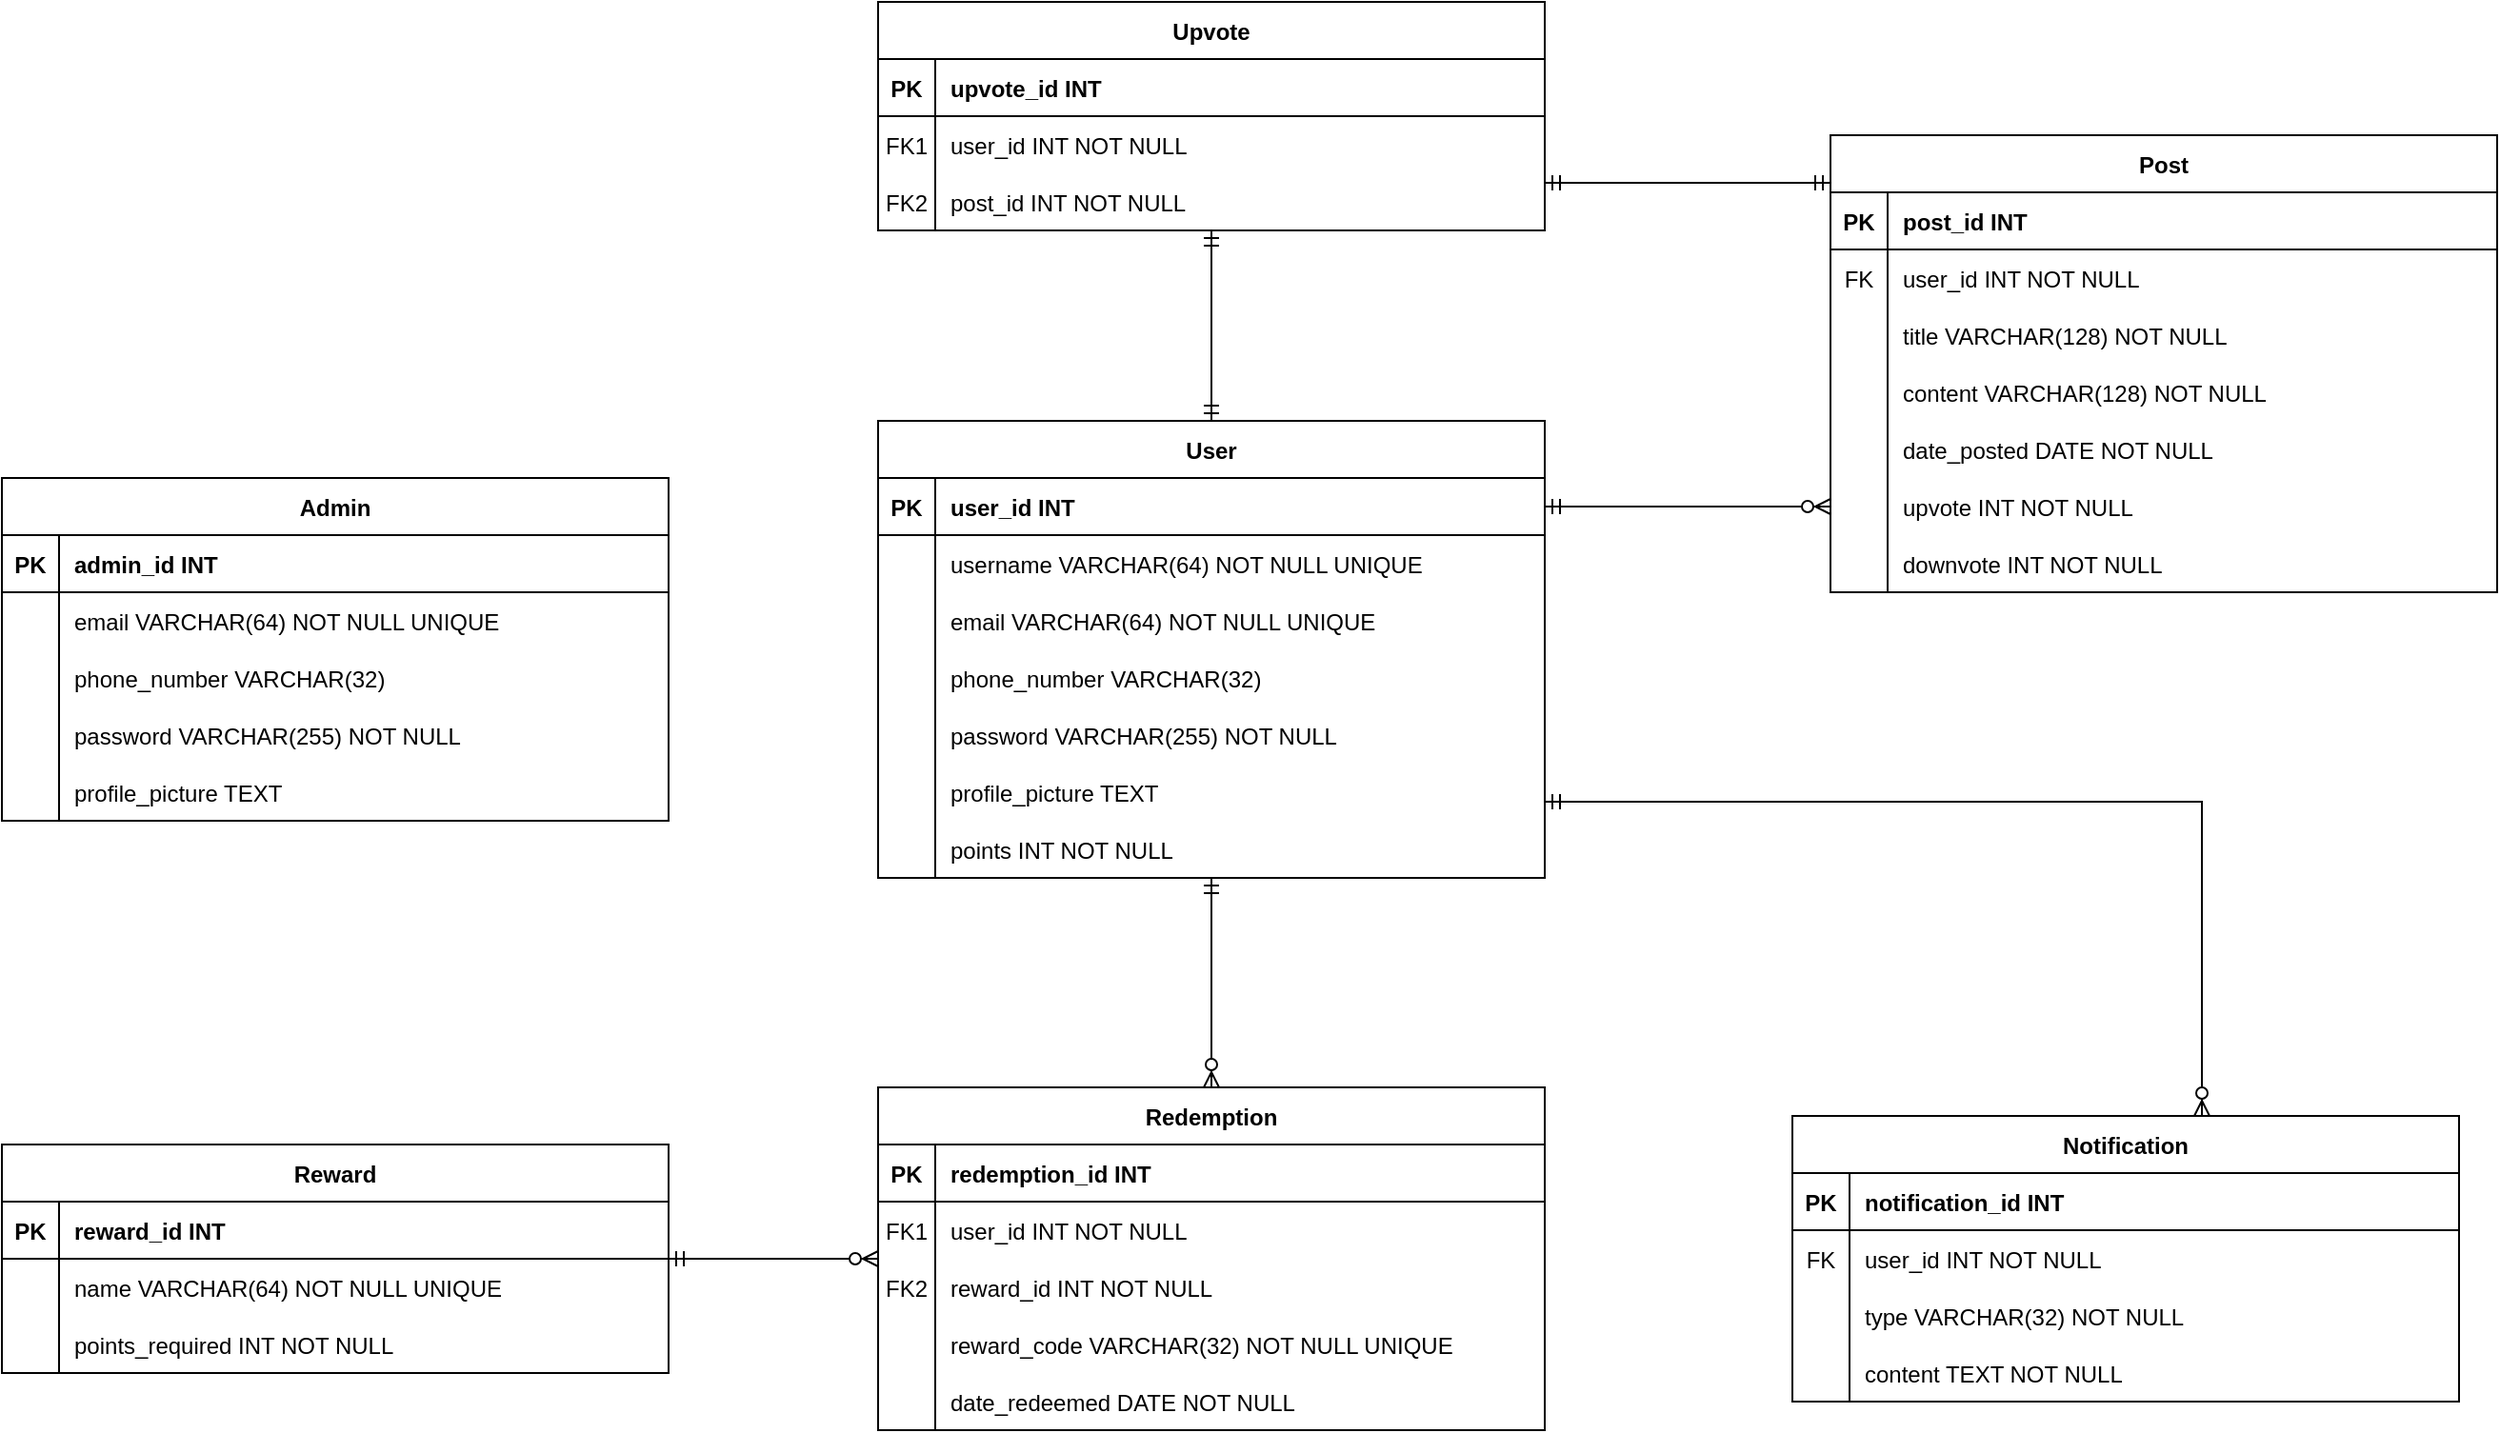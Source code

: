 <mxfile version="22.1.7" type="github">
  <diagram id="R2lEEEUBdFMjLlhIrx00" name="Page-1">
    <mxGraphModel dx="1623" dy="1831" grid="1" gridSize="10" guides="1" tooltips="1" connect="1" arrows="1" fold="1" page="1" pageScale="1" pageWidth="850" pageHeight="1100" math="0" shadow="0" extFonts="Permanent Marker^https://fonts.googleapis.com/css?family=Permanent+Marker">
      <root>
        <mxCell id="0" />
        <mxCell id="1" parent="0" />
        <mxCell id="C-vyLk0tnHw3VtMMgP7b-23" value="Admin" style="shape=table;startSize=30;container=1;collapsible=1;childLayout=tableLayout;fixedRows=1;rowLines=0;fontStyle=1;align=center;resizeLast=1;" parent="1" vertex="1">
          <mxGeometry x="100" y="150" width="350" height="180" as="geometry" />
        </mxCell>
        <mxCell id="C-vyLk0tnHw3VtMMgP7b-24" value="" style="shape=partialRectangle;collapsible=0;dropTarget=0;pointerEvents=0;fillColor=none;points=[[0,0.5],[1,0.5]];portConstraint=eastwest;top=0;left=0;right=0;bottom=1;" parent="C-vyLk0tnHw3VtMMgP7b-23" vertex="1">
          <mxGeometry y="30" width="350" height="30" as="geometry" />
        </mxCell>
        <mxCell id="C-vyLk0tnHw3VtMMgP7b-25" value="PK" style="shape=partialRectangle;overflow=hidden;connectable=0;fillColor=none;top=0;left=0;bottom=0;right=0;fontStyle=1;" parent="C-vyLk0tnHw3VtMMgP7b-24" vertex="1">
          <mxGeometry width="30" height="30" as="geometry">
            <mxRectangle width="30" height="30" as="alternateBounds" />
          </mxGeometry>
        </mxCell>
        <mxCell id="C-vyLk0tnHw3VtMMgP7b-26" value="admin_id INT" style="shape=partialRectangle;overflow=hidden;connectable=0;fillColor=none;top=0;left=0;bottom=0;right=0;align=left;spacingLeft=6;fontStyle=1;" parent="C-vyLk0tnHw3VtMMgP7b-24" vertex="1">
          <mxGeometry x="30" width="320" height="30" as="geometry">
            <mxRectangle width="320" height="30" as="alternateBounds" />
          </mxGeometry>
        </mxCell>
        <mxCell id="C-vyLk0tnHw3VtMMgP7b-27" value="" style="shape=partialRectangle;collapsible=0;dropTarget=0;pointerEvents=0;fillColor=none;points=[[0,0.5],[1,0.5]];portConstraint=eastwest;top=0;left=0;right=0;bottom=0;" parent="C-vyLk0tnHw3VtMMgP7b-23" vertex="1">
          <mxGeometry y="60" width="350" height="30" as="geometry" />
        </mxCell>
        <mxCell id="C-vyLk0tnHw3VtMMgP7b-28" value="" style="shape=partialRectangle;overflow=hidden;connectable=0;fillColor=none;top=0;left=0;bottom=0;right=0;" parent="C-vyLk0tnHw3VtMMgP7b-27" vertex="1">
          <mxGeometry width="30" height="30" as="geometry">
            <mxRectangle width="30" height="30" as="alternateBounds" />
          </mxGeometry>
        </mxCell>
        <mxCell id="C-vyLk0tnHw3VtMMgP7b-29" value="email VARCHAR(64) NOT NULL UNIQUE" style="shape=partialRectangle;overflow=hidden;connectable=0;fillColor=none;top=0;left=0;bottom=0;right=0;align=left;spacingLeft=6;" parent="C-vyLk0tnHw3VtMMgP7b-27" vertex="1">
          <mxGeometry x="30" width="320" height="30" as="geometry">
            <mxRectangle width="320" height="30" as="alternateBounds" />
          </mxGeometry>
        </mxCell>
        <mxCell id="6RZcxnn1j47hI-amiJtL-49" style="shape=partialRectangle;collapsible=0;dropTarget=0;pointerEvents=0;fillColor=none;points=[[0,0.5],[1,0.5]];portConstraint=eastwest;top=0;left=0;right=0;bottom=0;" vertex="1" parent="C-vyLk0tnHw3VtMMgP7b-23">
          <mxGeometry y="90" width="350" height="30" as="geometry" />
        </mxCell>
        <mxCell id="6RZcxnn1j47hI-amiJtL-50" style="shape=partialRectangle;overflow=hidden;connectable=0;fillColor=none;top=0;left=0;bottom=0;right=0;" vertex="1" parent="6RZcxnn1j47hI-amiJtL-49">
          <mxGeometry width="30" height="30" as="geometry">
            <mxRectangle width="30" height="30" as="alternateBounds" />
          </mxGeometry>
        </mxCell>
        <mxCell id="6RZcxnn1j47hI-amiJtL-51" value="phone_number VARCHAR(32)" style="shape=partialRectangle;overflow=hidden;connectable=0;fillColor=none;top=0;left=0;bottom=0;right=0;align=left;spacingLeft=6;" vertex="1" parent="6RZcxnn1j47hI-amiJtL-49">
          <mxGeometry x="30" width="320" height="30" as="geometry">
            <mxRectangle width="320" height="30" as="alternateBounds" />
          </mxGeometry>
        </mxCell>
        <mxCell id="6RZcxnn1j47hI-amiJtL-52" style="shape=partialRectangle;collapsible=0;dropTarget=0;pointerEvents=0;fillColor=none;points=[[0,0.5],[1,0.5]];portConstraint=eastwest;top=0;left=0;right=0;bottom=0;" vertex="1" parent="C-vyLk0tnHw3VtMMgP7b-23">
          <mxGeometry y="120" width="350" height="30" as="geometry" />
        </mxCell>
        <mxCell id="6RZcxnn1j47hI-amiJtL-53" style="shape=partialRectangle;overflow=hidden;connectable=0;fillColor=none;top=0;left=0;bottom=0;right=0;" vertex="1" parent="6RZcxnn1j47hI-amiJtL-52">
          <mxGeometry width="30" height="30" as="geometry">
            <mxRectangle width="30" height="30" as="alternateBounds" />
          </mxGeometry>
        </mxCell>
        <mxCell id="6RZcxnn1j47hI-amiJtL-54" value="password VARCHAR(255) NOT NULL" style="shape=partialRectangle;overflow=hidden;connectable=0;fillColor=none;top=0;left=0;bottom=0;right=0;align=left;spacingLeft=6;" vertex="1" parent="6RZcxnn1j47hI-amiJtL-52">
          <mxGeometry x="30" width="320" height="30" as="geometry">
            <mxRectangle width="320" height="30" as="alternateBounds" />
          </mxGeometry>
        </mxCell>
        <mxCell id="6RZcxnn1j47hI-amiJtL-70" style="shape=partialRectangle;collapsible=0;dropTarget=0;pointerEvents=0;fillColor=none;points=[[0,0.5],[1,0.5]];portConstraint=eastwest;top=0;left=0;right=0;bottom=0;" vertex="1" parent="C-vyLk0tnHw3VtMMgP7b-23">
          <mxGeometry y="150" width="350" height="30" as="geometry" />
        </mxCell>
        <mxCell id="6RZcxnn1j47hI-amiJtL-71" style="shape=partialRectangle;overflow=hidden;connectable=0;fillColor=none;top=0;left=0;bottom=0;right=0;" vertex="1" parent="6RZcxnn1j47hI-amiJtL-70">
          <mxGeometry width="30" height="30" as="geometry">
            <mxRectangle width="30" height="30" as="alternateBounds" />
          </mxGeometry>
        </mxCell>
        <mxCell id="6RZcxnn1j47hI-amiJtL-72" value="profile_picture TEXT" style="shape=partialRectangle;overflow=hidden;connectable=0;fillColor=none;top=0;left=0;bottom=0;right=0;align=left;spacingLeft=6;" vertex="1" parent="6RZcxnn1j47hI-amiJtL-70">
          <mxGeometry x="30" width="320" height="30" as="geometry">
            <mxRectangle width="320" height="30" as="alternateBounds" />
          </mxGeometry>
        </mxCell>
        <mxCell id="6RZcxnn1j47hI-amiJtL-11" value="User" style="shape=table;startSize=30;container=1;collapsible=1;childLayout=tableLayout;fixedRows=1;rowLines=0;fontStyle=1;align=center;resizeLast=1;" vertex="1" parent="1">
          <mxGeometry x="560" y="120" width="350" height="240" as="geometry" />
        </mxCell>
        <mxCell id="6RZcxnn1j47hI-amiJtL-12" value="" style="shape=partialRectangle;collapsible=0;dropTarget=0;pointerEvents=0;fillColor=none;points=[[0,0.5],[1,0.5]];portConstraint=eastwest;top=0;left=0;right=0;bottom=1;" vertex="1" parent="6RZcxnn1j47hI-amiJtL-11">
          <mxGeometry y="30" width="350" height="30" as="geometry" />
        </mxCell>
        <mxCell id="6RZcxnn1j47hI-amiJtL-13" value="PK" style="shape=partialRectangle;overflow=hidden;connectable=0;fillColor=none;top=0;left=0;bottom=0;right=0;fontStyle=1;" vertex="1" parent="6RZcxnn1j47hI-amiJtL-12">
          <mxGeometry width="30" height="30" as="geometry">
            <mxRectangle width="30" height="30" as="alternateBounds" />
          </mxGeometry>
        </mxCell>
        <mxCell id="6RZcxnn1j47hI-amiJtL-14" value="user_id INT" style="shape=partialRectangle;overflow=hidden;connectable=0;fillColor=none;top=0;left=0;bottom=0;right=0;align=left;spacingLeft=6;fontStyle=1;" vertex="1" parent="6RZcxnn1j47hI-amiJtL-12">
          <mxGeometry x="30" width="320" height="30" as="geometry">
            <mxRectangle width="320" height="30" as="alternateBounds" />
          </mxGeometry>
        </mxCell>
        <mxCell id="6RZcxnn1j47hI-amiJtL-94" style="shape=partialRectangle;collapsible=0;dropTarget=0;pointerEvents=0;fillColor=none;points=[[0,0.5],[1,0.5]];portConstraint=eastwest;top=0;left=0;right=0;bottom=0;" vertex="1" parent="6RZcxnn1j47hI-amiJtL-11">
          <mxGeometry y="60" width="350" height="30" as="geometry" />
        </mxCell>
        <mxCell id="6RZcxnn1j47hI-amiJtL-95" style="shape=partialRectangle;overflow=hidden;connectable=0;fillColor=none;top=0;left=0;bottom=0;right=0;" vertex="1" parent="6RZcxnn1j47hI-amiJtL-94">
          <mxGeometry width="30" height="30" as="geometry">
            <mxRectangle width="30" height="30" as="alternateBounds" />
          </mxGeometry>
        </mxCell>
        <mxCell id="6RZcxnn1j47hI-amiJtL-96" value="username VARCHAR(64) NOT NULL UNIQUE" style="shape=partialRectangle;overflow=hidden;connectable=0;fillColor=none;top=0;left=0;bottom=0;right=0;align=left;spacingLeft=6;" vertex="1" parent="6RZcxnn1j47hI-amiJtL-94">
          <mxGeometry x="30" width="320" height="30" as="geometry">
            <mxRectangle width="320" height="30" as="alternateBounds" />
          </mxGeometry>
        </mxCell>
        <mxCell id="6RZcxnn1j47hI-amiJtL-15" value="" style="shape=partialRectangle;collapsible=0;dropTarget=0;pointerEvents=0;fillColor=none;points=[[0,0.5],[1,0.5]];portConstraint=eastwest;top=0;left=0;right=0;bottom=0;" vertex="1" parent="6RZcxnn1j47hI-amiJtL-11">
          <mxGeometry y="90" width="350" height="30" as="geometry" />
        </mxCell>
        <mxCell id="6RZcxnn1j47hI-amiJtL-16" value="" style="shape=partialRectangle;overflow=hidden;connectable=0;fillColor=none;top=0;left=0;bottom=0;right=0;" vertex="1" parent="6RZcxnn1j47hI-amiJtL-15">
          <mxGeometry width="30" height="30" as="geometry">
            <mxRectangle width="30" height="30" as="alternateBounds" />
          </mxGeometry>
        </mxCell>
        <mxCell id="6RZcxnn1j47hI-amiJtL-17" value="email VARCHAR(64) NOT NULL UNIQUE" style="shape=partialRectangle;overflow=hidden;connectable=0;fillColor=none;top=0;left=0;bottom=0;right=0;align=left;spacingLeft=6;" vertex="1" parent="6RZcxnn1j47hI-amiJtL-15">
          <mxGeometry x="30" width="320" height="30" as="geometry">
            <mxRectangle width="320" height="30" as="alternateBounds" />
          </mxGeometry>
        </mxCell>
        <mxCell id="6RZcxnn1j47hI-amiJtL-61" style="shape=partialRectangle;collapsible=0;dropTarget=0;pointerEvents=0;fillColor=none;points=[[0,0.5],[1,0.5]];portConstraint=eastwest;top=0;left=0;right=0;bottom=0;" vertex="1" parent="6RZcxnn1j47hI-amiJtL-11">
          <mxGeometry y="120" width="350" height="30" as="geometry" />
        </mxCell>
        <mxCell id="6RZcxnn1j47hI-amiJtL-62" style="shape=partialRectangle;overflow=hidden;connectable=0;fillColor=none;top=0;left=0;bottom=0;right=0;" vertex="1" parent="6RZcxnn1j47hI-amiJtL-61">
          <mxGeometry width="30" height="30" as="geometry">
            <mxRectangle width="30" height="30" as="alternateBounds" />
          </mxGeometry>
        </mxCell>
        <mxCell id="6RZcxnn1j47hI-amiJtL-63" value="phone_number VARCHAR(32)" style="shape=partialRectangle;overflow=hidden;connectable=0;fillColor=none;top=0;left=0;bottom=0;right=0;align=left;spacingLeft=6;" vertex="1" parent="6RZcxnn1j47hI-amiJtL-61">
          <mxGeometry x="30" width="320" height="30" as="geometry">
            <mxRectangle width="320" height="30" as="alternateBounds" />
          </mxGeometry>
        </mxCell>
        <mxCell id="6RZcxnn1j47hI-amiJtL-58" style="shape=partialRectangle;collapsible=0;dropTarget=0;pointerEvents=0;fillColor=none;points=[[0,0.5],[1,0.5]];portConstraint=eastwest;top=0;left=0;right=0;bottom=0;" vertex="1" parent="6RZcxnn1j47hI-amiJtL-11">
          <mxGeometry y="150" width="350" height="30" as="geometry" />
        </mxCell>
        <mxCell id="6RZcxnn1j47hI-amiJtL-59" style="shape=partialRectangle;overflow=hidden;connectable=0;fillColor=none;top=0;left=0;bottom=0;right=0;" vertex="1" parent="6RZcxnn1j47hI-amiJtL-58">
          <mxGeometry width="30" height="30" as="geometry">
            <mxRectangle width="30" height="30" as="alternateBounds" />
          </mxGeometry>
        </mxCell>
        <mxCell id="6RZcxnn1j47hI-amiJtL-60" value="password VARCHAR(255) NOT NULL" style="shape=partialRectangle;overflow=hidden;connectable=0;fillColor=none;top=0;left=0;bottom=0;right=0;align=left;spacingLeft=6;" vertex="1" parent="6RZcxnn1j47hI-amiJtL-58">
          <mxGeometry x="30" width="320" height="30" as="geometry">
            <mxRectangle width="320" height="30" as="alternateBounds" />
          </mxGeometry>
        </mxCell>
        <mxCell id="6RZcxnn1j47hI-amiJtL-73" style="shape=partialRectangle;collapsible=0;dropTarget=0;pointerEvents=0;fillColor=none;points=[[0,0.5],[1,0.5]];portConstraint=eastwest;top=0;left=0;right=0;bottom=0;" vertex="1" parent="6RZcxnn1j47hI-amiJtL-11">
          <mxGeometry y="180" width="350" height="30" as="geometry" />
        </mxCell>
        <mxCell id="6RZcxnn1j47hI-amiJtL-74" style="shape=partialRectangle;overflow=hidden;connectable=0;fillColor=none;top=0;left=0;bottom=0;right=0;" vertex="1" parent="6RZcxnn1j47hI-amiJtL-73">
          <mxGeometry width="30" height="30" as="geometry">
            <mxRectangle width="30" height="30" as="alternateBounds" />
          </mxGeometry>
        </mxCell>
        <mxCell id="6RZcxnn1j47hI-amiJtL-75" value="profile_picture TEXT" style="shape=partialRectangle;overflow=hidden;connectable=0;fillColor=none;top=0;left=0;bottom=0;right=0;align=left;spacingLeft=6;" vertex="1" parent="6RZcxnn1j47hI-amiJtL-73">
          <mxGeometry x="30" width="320" height="30" as="geometry">
            <mxRectangle width="320" height="30" as="alternateBounds" />
          </mxGeometry>
        </mxCell>
        <mxCell id="6RZcxnn1j47hI-amiJtL-85" style="shape=partialRectangle;collapsible=0;dropTarget=0;pointerEvents=0;fillColor=none;points=[[0,0.5],[1,0.5]];portConstraint=eastwest;top=0;left=0;right=0;bottom=0;" vertex="1" parent="6RZcxnn1j47hI-amiJtL-11">
          <mxGeometry y="210" width="350" height="30" as="geometry" />
        </mxCell>
        <mxCell id="6RZcxnn1j47hI-amiJtL-86" style="shape=partialRectangle;overflow=hidden;connectable=0;fillColor=none;top=0;left=0;bottom=0;right=0;" vertex="1" parent="6RZcxnn1j47hI-amiJtL-85">
          <mxGeometry width="30" height="30" as="geometry">
            <mxRectangle width="30" height="30" as="alternateBounds" />
          </mxGeometry>
        </mxCell>
        <mxCell id="6RZcxnn1j47hI-amiJtL-87" value="points INT NOT NULL" style="shape=partialRectangle;overflow=hidden;connectable=0;fillColor=none;top=0;left=0;bottom=0;right=0;align=left;spacingLeft=6;" vertex="1" parent="6RZcxnn1j47hI-amiJtL-85">
          <mxGeometry x="30" width="320" height="30" as="geometry">
            <mxRectangle width="320" height="30" as="alternateBounds" />
          </mxGeometry>
        </mxCell>
        <mxCell id="6RZcxnn1j47hI-amiJtL-18" value="Post" style="shape=table;startSize=30;container=1;collapsible=1;childLayout=tableLayout;fixedRows=1;rowLines=0;fontStyle=1;align=center;resizeLast=1;" vertex="1" parent="1">
          <mxGeometry x="1060" y="-30" width="350" height="240" as="geometry" />
        </mxCell>
        <mxCell id="6RZcxnn1j47hI-amiJtL-19" value="" style="shape=partialRectangle;collapsible=0;dropTarget=0;pointerEvents=0;fillColor=none;points=[[0,0.5],[1,0.5]];portConstraint=eastwest;top=0;left=0;right=0;bottom=1;" vertex="1" parent="6RZcxnn1j47hI-amiJtL-18">
          <mxGeometry y="30" width="350" height="30" as="geometry" />
        </mxCell>
        <mxCell id="6RZcxnn1j47hI-amiJtL-20" value="PK" style="shape=partialRectangle;overflow=hidden;connectable=0;fillColor=none;top=0;left=0;bottom=0;right=0;fontStyle=1;" vertex="1" parent="6RZcxnn1j47hI-amiJtL-19">
          <mxGeometry width="30" height="30" as="geometry">
            <mxRectangle width="30" height="30" as="alternateBounds" />
          </mxGeometry>
        </mxCell>
        <mxCell id="6RZcxnn1j47hI-amiJtL-21" value="post_id INT" style="shape=partialRectangle;overflow=hidden;connectable=0;fillColor=none;top=0;left=0;bottom=0;right=0;align=left;spacingLeft=6;fontStyle=1;" vertex="1" parent="6RZcxnn1j47hI-amiJtL-19">
          <mxGeometry x="30" width="320" height="30" as="geometry">
            <mxRectangle width="320" height="30" as="alternateBounds" />
          </mxGeometry>
        </mxCell>
        <mxCell id="6RZcxnn1j47hI-amiJtL-22" value="" style="shape=partialRectangle;collapsible=0;dropTarget=0;pointerEvents=0;fillColor=none;points=[[0,0.5],[1,0.5]];portConstraint=eastwest;top=0;left=0;right=0;bottom=0;" vertex="1" parent="6RZcxnn1j47hI-amiJtL-18">
          <mxGeometry y="60" width="350" height="30" as="geometry" />
        </mxCell>
        <mxCell id="6RZcxnn1j47hI-amiJtL-23" value="FK" style="shape=partialRectangle;overflow=hidden;connectable=0;fillColor=none;top=0;left=0;bottom=0;right=0;" vertex="1" parent="6RZcxnn1j47hI-amiJtL-22">
          <mxGeometry width="30" height="30" as="geometry">
            <mxRectangle width="30" height="30" as="alternateBounds" />
          </mxGeometry>
        </mxCell>
        <mxCell id="6RZcxnn1j47hI-amiJtL-24" value="user_id INT NOT NULL" style="shape=partialRectangle;overflow=hidden;connectable=0;fillColor=none;top=0;left=0;bottom=0;right=0;align=left;spacingLeft=6;" vertex="1" parent="6RZcxnn1j47hI-amiJtL-22">
          <mxGeometry x="30" width="320" height="30" as="geometry">
            <mxRectangle width="320" height="30" as="alternateBounds" />
          </mxGeometry>
        </mxCell>
        <mxCell id="6RZcxnn1j47hI-amiJtL-64" style="shape=partialRectangle;collapsible=0;dropTarget=0;pointerEvents=0;fillColor=none;points=[[0,0.5],[1,0.5]];portConstraint=eastwest;top=0;left=0;right=0;bottom=0;" vertex="1" parent="6RZcxnn1j47hI-amiJtL-18">
          <mxGeometry y="90" width="350" height="30" as="geometry" />
        </mxCell>
        <mxCell id="6RZcxnn1j47hI-amiJtL-65" style="shape=partialRectangle;overflow=hidden;connectable=0;fillColor=none;top=0;left=0;bottom=0;right=0;" vertex="1" parent="6RZcxnn1j47hI-amiJtL-64">
          <mxGeometry width="30" height="30" as="geometry">
            <mxRectangle width="30" height="30" as="alternateBounds" />
          </mxGeometry>
        </mxCell>
        <mxCell id="6RZcxnn1j47hI-amiJtL-66" value="title VARCHAR(128) NOT NULL" style="shape=partialRectangle;overflow=hidden;connectable=0;fillColor=none;top=0;left=0;bottom=0;right=0;align=left;spacingLeft=6;" vertex="1" parent="6RZcxnn1j47hI-amiJtL-64">
          <mxGeometry x="30" width="320" height="30" as="geometry">
            <mxRectangle width="320" height="30" as="alternateBounds" />
          </mxGeometry>
        </mxCell>
        <mxCell id="6RZcxnn1j47hI-amiJtL-67" style="shape=partialRectangle;collapsible=0;dropTarget=0;pointerEvents=0;fillColor=none;points=[[0,0.5],[1,0.5]];portConstraint=eastwest;top=0;left=0;right=0;bottom=0;" vertex="1" parent="6RZcxnn1j47hI-amiJtL-18">
          <mxGeometry y="120" width="350" height="30" as="geometry" />
        </mxCell>
        <mxCell id="6RZcxnn1j47hI-amiJtL-68" style="shape=partialRectangle;overflow=hidden;connectable=0;fillColor=none;top=0;left=0;bottom=0;right=0;" vertex="1" parent="6RZcxnn1j47hI-amiJtL-67">
          <mxGeometry width="30" height="30" as="geometry">
            <mxRectangle width="30" height="30" as="alternateBounds" />
          </mxGeometry>
        </mxCell>
        <mxCell id="6RZcxnn1j47hI-amiJtL-69" value="content VARCHAR(128) NOT NULL" style="shape=partialRectangle;overflow=hidden;connectable=0;fillColor=none;top=0;left=0;bottom=0;right=0;align=left;spacingLeft=6;" vertex="1" parent="6RZcxnn1j47hI-amiJtL-67">
          <mxGeometry x="30" width="320" height="30" as="geometry">
            <mxRectangle width="320" height="30" as="alternateBounds" />
          </mxGeometry>
        </mxCell>
        <mxCell id="6RZcxnn1j47hI-amiJtL-76" style="shape=partialRectangle;collapsible=0;dropTarget=0;pointerEvents=0;fillColor=none;points=[[0,0.5],[1,0.5]];portConstraint=eastwest;top=0;left=0;right=0;bottom=0;" vertex="1" parent="6RZcxnn1j47hI-amiJtL-18">
          <mxGeometry y="150" width="350" height="30" as="geometry" />
        </mxCell>
        <mxCell id="6RZcxnn1j47hI-amiJtL-77" style="shape=partialRectangle;overflow=hidden;connectable=0;fillColor=none;top=0;left=0;bottom=0;right=0;" vertex="1" parent="6RZcxnn1j47hI-amiJtL-76">
          <mxGeometry width="30" height="30" as="geometry">
            <mxRectangle width="30" height="30" as="alternateBounds" />
          </mxGeometry>
        </mxCell>
        <mxCell id="6RZcxnn1j47hI-amiJtL-78" value="date_posted DATE NOT NULL" style="shape=partialRectangle;overflow=hidden;connectable=0;fillColor=none;top=0;left=0;bottom=0;right=0;align=left;spacingLeft=6;" vertex="1" parent="6RZcxnn1j47hI-amiJtL-76">
          <mxGeometry x="30" width="320" height="30" as="geometry">
            <mxRectangle width="320" height="30" as="alternateBounds" />
          </mxGeometry>
        </mxCell>
        <mxCell id="6RZcxnn1j47hI-amiJtL-79" style="shape=partialRectangle;collapsible=0;dropTarget=0;pointerEvents=0;fillColor=none;points=[[0,0.5],[1,0.5]];portConstraint=eastwest;top=0;left=0;right=0;bottom=0;" vertex="1" parent="6RZcxnn1j47hI-amiJtL-18">
          <mxGeometry y="180" width="350" height="30" as="geometry" />
        </mxCell>
        <mxCell id="6RZcxnn1j47hI-amiJtL-80" style="shape=partialRectangle;overflow=hidden;connectable=0;fillColor=none;top=0;left=0;bottom=0;right=0;" vertex="1" parent="6RZcxnn1j47hI-amiJtL-79">
          <mxGeometry width="30" height="30" as="geometry">
            <mxRectangle width="30" height="30" as="alternateBounds" />
          </mxGeometry>
        </mxCell>
        <mxCell id="6RZcxnn1j47hI-amiJtL-81" value="upvote INT NOT NULL" style="shape=partialRectangle;overflow=hidden;connectable=0;fillColor=none;top=0;left=0;bottom=0;right=0;align=left;spacingLeft=6;" vertex="1" parent="6RZcxnn1j47hI-amiJtL-79">
          <mxGeometry x="30" width="320" height="30" as="geometry">
            <mxRectangle width="320" height="30" as="alternateBounds" />
          </mxGeometry>
        </mxCell>
        <mxCell id="6RZcxnn1j47hI-amiJtL-82" style="shape=partialRectangle;collapsible=0;dropTarget=0;pointerEvents=0;fillColor=none;points=[[0,0.5],[1,0.5]];portConstraint=eastwest;top=0;left=0;right=0;bottom=0;" vertex="1" parent="6RZcxnn1j47hI-amiJtL-18">
          <mxGeometry y="210" width="350" height="30" as="geometry" />
        </mxCell>
        <mxCell id="6RZcxnn1j47hI-amiJtL-83" style="shape=partialRectangle;overflow=hidden;connectable=0;fillColor=none;top=0;left=0;bottom=0;right=0;" vertex="1" parent="6RZcxnn1j47hI-amiJtL-82">
          <mxGeometry width="30" height="30" as="geometry">
            <mxRectangle width="30" height="30" as="alternateBounds" />
          </mxGeometry>
        </mxCell>
        <mxCell id="6RZcxnn1j47hI-amiJtL-84" value="downvote INT NOT NULL" style="shape=partialRectangle;overflow=hidden;connectable=0;fillColor=none;top=0;left=0;bottom=0;right=0;align=left;spacingLeft=6;" vertex="1" parent="6RZcxnn1j47hI-amiJtL-82">
          <mxGeometry x="30" width="320" height="30" as="geometry">
            <mxRectangle width="320" height="30" as="alternateBounds" />
          </mxGeometry>
        </mxCell>
        <mxCell id="6RZcxnn1j47hI-amiJtL-25" value="Reward" style="shape=table;startSize=30;container=1;collapsible=1;childLayout=tableLayout;fixedRows=1;rowLines=0;fontStyle=1;align=center;resizeLast=1;" vertex="1" parent="1">
          <mxGeometry x="100" y="500" width="350" height="120" as="geometry" />
        </mxCell>
        <mxCell id="6RZcxnn1j47hI-amiJtL-26" value="" style="shape=partialRectangle;collapsible=0;dropTarget=0;pointerEvents=0;fillColor=none;points=[[0,0.5],[1,0.5]];portConstraint=eastwest;top=0;left=0;right=0;bottom=1;" vertex="1" parent="6RZcxnn1j47hI-amiJtL-25">
          <mxGeometry y="30" width="350" height="30" as="geometry" />
        </mxCell>
        <mxCell id="6RZcxnn1j47hI-amiJtL-27" value="PK" style="shape=partialRectangle;overflow=hidden;connectable=0;fillColor=none;top=0;left=0;bottom=0;right=0;fontStyle=1;" vertex="1" parent="6RZcxnn1j47hI-amiJtL-26">
          <mxGeometry width="30" height="30" as="geometry">
            <mxRectangle width="30" height="30" as="alternateBounds" />
          </mxGeometry>
        </mxCell>
        <mxCell id="6RZcxnn1j47hI-amiJtL-28" value="reward_id INT" style="shape=partialRectangle;overflow=hidden;connectable=0;fillColor=none;top=0;left=0;bottom=0;right=0;align=left;spacingLeft=6;fontStyle=1;" vertex="1" parent="6RZcxnn1j47hI-amiJtL-26">
          <mxGeometry x="30" width="320" height="30" as="geometry">
            <mxRectangle width="320" height="30" as="alternateBounds" />
          </mxGeometry>
        </mxCell>
        <mxCell id="6RZcxnn1j47hI-amiJtL-88" style="shape=partialRectangle;collapsible=0;dropTarget=0;pointerEvents=0;fillColor=none;points=[[0,0.5],[1,0.5]];portConstraint=eastwest;top=0;left=0;right=0;bottom=0;" vertex="1" parent="6RZcxnn1j47hI-amiJtL-25">
          <mxGeometry y="60" width="350" height="30" as="geometry" />
        </mxCell>
        <mxCell id="6RZcxnn1j47hI-amiJtL-89" style="shape=partialRectangle;overflow=hidden;connectable=0;fillColor=none;top=0;left=0;bottom=0;right=0;" vertex="1" parent="6RZcxnn1j47hI-amiJtL-88">
          <mxGeometry width="30" height="30" as="geometry">
            <mxRectangle width="30" height="30" as="alternateBounds" />
          </mxGeometry>
        </mxCell>
        <mxCell id="6RZcxnn1j47hI-amiJtL-90" value="name VARCHAR(64) NOT NULL UNIQUE" style="shape=partialRectangle;overflow=hidden;connectable=0;fillColor=none;top=0;left=0;bottom=0;right=0;align=left;spacingLeft=6;" vertex="1" parent="6RZcxnn1j47hI-amiJtL-88">
          <mxGeometry x="30" width="320" height="30" as="geometry">
            <mxRectangle width="320" height="30" as="alternateBounds" />
          </mxGeometry>
        </mxCell>
        <mxCell id="6RZcxnn1j47hI-amiJtL-29" value="" style="shape=partialRectangle;collapsible=0;dropTarget=0;pointerEvents=0;fillColor=none;points=[[0,0.5],[1,0.5]];portConstraint=eastwest;top=0;left=0;right=0;bottom=0;" vertex="1" parent="6RZcxnn1j47hI-amiJtL-25">
          <mxGeometry y="90" width="350" height="30" as="geometry" />
        </mxCell>
        <mxCell id="6RZcxnn1j47hI-amiJtL-30" value="" style="shape=partialRectangle;overflow=hidden;connectable=0;fillColor=none;top=0;left=0;bottom=0;right=0;" vertex="1" parent="6RZcxnn1j47hI-amiJtL-29">
          <mxGeometry width="30" height="30" as="geometry">
            <mxRectangle width="30" height="30" as="alternateBounds" />
          </mxGeometry>
        </mxCell>
        <mxCell id="6RZcxnn1j47hI-amiJtL-31" value="points_required INT NOT NULL" style="shape=partialRectangle;overflow=hidden;connectable=0;fillColor=none;top=0;left=0;bottom=0;right=0;align=left;spacingLeft=6;" vertex="1" parent="6RZcxnn1j47hI-amiJtL-29">
          <mxGeometry x="30" width="320" height="30" as="geometry">
            <mxRectangle width="320" height="30" as="alternateBounds" />
          </mxGeometry>
        </mxCell>
        <mxCell id="6RZcxnn1j47hI-amiJtL-32" value="Redemption" style="shape=table;startSize=30;container=1;collapsible=1;childLayout=tableLayout;fixedRows=1;rowLines=0;fontStyle=1;align=center;resizeLast=1;" vertex="1" parent="1">
          <mxGeometry x="560" y="470" width="350" height="180" as="geometry" />
        </mxCell>
        <mxCell id="6RZcxnn1j47hI-amiJtL-33" value="" style="shape=partialRectangle;collapsible=0;dropTarget=0;pointerEvents=0;fillColor=none;points=[[0,0.5],[1,0.5]];portConstraint=eastwest;top=0;left=0;right=0;bottom=1;" vertex="1" parent="6RZcxnn1j47hI-amiJtL-32">
          <mxGeometry y="30" width="350" height="30" as="geometry" />
        </mxCell>
        <mxCell id="6RZcxnn1j47hI-amiJtL-34" value="PK" style="shape=partialRectangle;overflow=hidden;connectable=0;fillColor=none;top=0;left=0;bottom=0;right=0;fontStyle=1;" vertex="1" parent="6RZcxnn1j47hI-amiJtL-33">
          <mxGeometry width="30" height="30" as="geometry">
            <mxRectangle width="30" height="30" as="alternateBounds" />
          </mxGeometry>
        </mxCell>
        <mxCell id="6RZcxnn1j47hI-amiJtL-35" value="redemption_id INT" style="shape=partialRectangle;overflow=hidden;connectable=0;fillColor=none;top=0;left=0;bottom=0;right=0;align=left;spacingLeft=6;fontStyle=1;" vertex="1" parent="6RZcxnn1j47hI-amiJtL-33">
          <mxGeometry x="30" width="320" height="30" as="geometry">
            <mxRectangle width="320" height="30" as="alternateBounds" />
          </mxGeometry>
        </mxCell>
        <mxCell id="6RZcxnn1j47hI-amiJtL-36" value="" style="shape=partialRectangle;collapsible=0;dropTarget=0;pointerEvents=0;fillColor=none;points=[[0,0.5],[1,0.5]];portConstraint=eastwest;top=0;left=0;right=0;bottom=0;" vertex="1" parent="6RZcxnn1j47hI-amiJtL-32">
          <mxGeometry y="60" width="350" height="30" as="geometry" />
        </mxCell>
        <mxCell id="6RZcxnn1j47hI-amiJtL-37" value="FK1" style="shape=partialRectangle;overflow=hidden;connectable=0;fillColor=none;top=0;left=0;bottom=0;right=0;" vertex="1" parent="6RZcxnn1j47hI-amiJtL-36">
          <mxGeometry width="30" height="30" as="geometry">
            <mxRectangle width="30" height="30" as="alternateBounds" />
          </mxGeometry>
        </mxCell>
        <mxCell id="6RZcxnn1j47hI-amiJtL-38" value="user_id INT NOT NULL" style="shape=partialRectangle;overflow=hidden;connectable=0;fillColor=none;top=0;left=0;bottom=0;right=0;align=left;spacingLeft=6;" vertex="1" parent="6RZcxnn1j47hI-amiJtL-36">
          <mxGeometry x="30" width="320" height="30" as="geometry">
            <mxRectangle width="320" height="30" as="alternateBounds" />
          </mxGeometry>
        </mxCell>
        <mxCell id="6RZcxnn1j47hI-amiJtL-46" style="shape=partialRectangle;collapsible=0;dropTarget=0;pointerEvents=0;fillColor=none;points=[[0,0.5],[1,0.5]];portConstraint=eastwest;top=0;left=0;right=0;bottom=0;" vertex="1" parent="6RZcxnn1j47hI-amiJtL-32">
          <mxGeometry y="90" width="350" height="30" as="geometry" />
        </mxCell>
        <mxCell id="6RZcxnn1j47hI-amiJtL-47" value="FK2" style="shape=partialRectangle;overflow=hidden;connectable=0;fillColor=none;top=0;left=0;bottom=0;right=0;" vertex="1" parent="6RZcxnn1j47hI-amiJtL-46">
          <mxGeometry width="30" height="30" as="geometry">
            <mxRectangle width="30" height="30" as="alternateBounds" />
          </mxGeometry>
        </mxCell>
        <mxCell id="6RZcxnn1j47hI-amiJtL-48" value="reward_id INT NOT NULL" style="shape=partialRectangle;overflow=hidden;connectable=0;fillColor=none;top=0;left=0;bottom=0;right=0;align=left;spacingLeft=6;" vertex="1" parent="6RZcxnn1j47hI-amiJtL-46">
          <mxGeometry x="30" width="320" height="30" as="geometry">
            <mxRectangle width="320" height="30" as="alternateBounds" />
          </mxGeometry>
        </mxCell>
        <mxCell id="6RZcxnn1j47hI-amiJtL-91" style="shape=partialRectangle;collapsible=0;dropTarget=0;pointerEvents=0;fillColor=none;points=[[0,0.5],[1,0.5]];portConstraint=eastwest;top=0;left=0;right=0;bottom=0;" vertex="1" parent="6RZcxnn1j47hI-amiJtL-32">
          <mxGeometry y="120" width="350" height="30" as="geometry" />
        </mxCell>
        <mxCell id="6RZcxnn1j47hI-amiJtL-92" style="shape=partialRectangle;overflow=hidden;connectable=0;fillColor=none;top=0;left=0;bottom=0;right=0;" vertex="1" parent="6RZcxnn1j47hI-amiJtL-91">
          <mxGeometry width="30" height="30" as="geometry">
            <mxRectangle width="30" height="30" as="alternateBounds" />
          </mxGeometry>
        </mxCell>
        <mxCell id="6RZcxnn1j47hI-amiJtL-93" value="reward_code VARCHAR(32) NOT NULL UNIQUE" style="shape=partialRectangle;overflow=hidden;connectable=0;fillColor=none;top=0;left=0;bottom=0;right=0;align=left;spacingLeft=6;" vertex="1" parent="6RZcxnn1j47hI-amiJtL-91">
          <mxGeometry x="30" width="320" height="30" as="geometry">
            <mxRectangle width="320" height="30" as="alternateBounds" />
          </mxGeometry>
        </mxCell>
        <mxCell id="6RZcxnn1j47hI-amiJtL-97" style="shape=partialRectangle;collapsible=0;dropTarget=0;pointerEvents=0;fillColor=none;points=[[0,0.5],[1,0.5]];portConstraint=eastwest;top=0;left=0;right=0;bottom=0;" vertex="1" parent="6RZcxnn1j47hI-amiJtL-32">
          <mxGeometry y="150" width="350" height="30" as="geometry" />
        </mxCell>
        <mxCell id="6RZcxnn1j47hI-amiJtL-98" style="shape=partialRectangle;overflow=hidden;connectable=0;fillColor=none;top=0;left=0;bottom=0;right=0;" vertex="1" parent="6RZcxnn1j47hI-amiJtL-97">
          <mxGeometry width="30" height="30" as="geometry">
            <mxRectangle width="30" height="30" as="alternateBounds" />
          </mxGeometry>
        </mxCell>
        <mxCell id="6RZcxnn1j47hI-amiJtL-99" value="date_redeemed DATE NOT NULL" style="shape=partialRectangle;overflow=hidden;connectable=0;fillColor=none;top=0;left=0;bottom=0;right=0;align=left;spacingLeft=6;" vertex="1" parent="6RZcxnn1j47hI-amiJtL-97">
          <mxGeometry x="30" width="320" height="30" as="geometry">
            <mxRectangle width="320" height="30" as="alternateBounds" />
          </mxGeometry>
        </mxCell>
        <mxCell id="6RZcxnn1j47hI-amiJtL-39" value="Notification" style="shape=table;startSize=30;container=1;collapsible=1;childLayout=tableLayout;fixedRows=1;rowLines=0;fontStyle=1;align=center;resizeLast=1;" vertex="1" parent="1">
          <mxGeometry x="1040" y="485" width="350" height="150" as="geometry" />
        </mxCell>
        <mxCell id="6RZcxnn1j47hI-amiJtL-40" value="" style="shape=partialRectangle;collapsible=0;dropTarget=0;pointerEvents=0;fillColor=none;points=[[0,0.5],[1,0.5]];portConstraint=eastwest;top=0;left=0;right=0;bottom=1;" vertex="1" parent="6RZcxnn1j47hI-amiJtL-39">
          <mxGeometry y="30" width="350" height="30" as="geometry" />
        </mxCell>
        <mxCell id="6RZcxnn1j47hI-amiJtL-41" value="PK" style="shape=partialRectangle;overflow=hidden;connectable=0;fillColor=none;top=0;left=0;bottom=0;right=0;fontStyle=1;" vertex="1" parent="6RZcxnn1j47hI-amiJtL-40">
          <mxGeometry width="30" height="30" as="geometry">
            <mxRectangle width="30" height="30" as="alternateBounds" />
          </mxGeometry>
        </mxCell>
        <mxCell id="6RZcxnn1j47hI-amiJtL-42" value="notification_id INT" style="shape=partialRectangle;overflow=hidden;connectable=0;fillColor=none;top=0;left=0;bottom=0;right=0;align=left;spacingLeft=6;fontStyle=1;" vertex="1" parent="6RZcxnn1j47hI-amiJtL-40">
          <mxGeometry x="30" width="320" height="30" as="geometry">
            <mxRectangle width="320" height="30" as="alternateBounds" />
          </mxGeometry>
        </mxCell>
        <mxCell id="6RZcxnn1j47hI-amiJtL-43" value="" style="shape=partialRectangle;collapsible=0;dropTarget=0;pointerEvents=0;fillColor=none;points=[[0,0.5],[1,0.5]];portConstraint=eastwest;top=0;left=0;right=0;bottom=0;" vertex="1" parent="6RZcxnn1j47hI-amiJtL-39">
          <mxGeometry y="60" width="350" height="30" as="geometry" />
        </mxCell>
        <mxCell id="6RZcxnn1j47hI-amiJtL-44" value="FK" style="shape=partialRectangle;overflow=hidden;connectable=0;fillColor=none;top=0;left=0;bottom=0;right=0;" vertex="1" parent="6RZcxnn1j47hI-amiJtL-43">
          <mxGeometry width="30" height="30" as="geometry">
            <mxRectangle width="30" height="30" as="alternateBounds" />
          </mxGeometry>
        </mxCell>
        <mxCell id="6RZcxnn1j47hI-amiJtL-45" value="user_id INT NOT NULL" style="shape=partialRectangle;overflow=hidden;connectable=0;fillColor=none;top=0;left=0;bottom=0;right=0;align=left;spacingLeft=6;" vertex="1" parent="6RZcxnn1j47hI-amiJtL-43">
          <mxGeometry x="30" width="320" height="30" as="geometry">
            <mxRectangle width="320" height="30" as="alternateBounds" />
          </mxGeometry>
        </mxCell>
        <mxCell id="6RZcxnn1j47hI-amiJtL-100" style="shape=partialRectangle;collapsible=0;dropTarget=0;pointerEvents=0;fillColor=none;points=[[0,0.5],[1,0.5]];portConstraint=eastwest;top=0;left=0;right=0;bottom=0;" vertex="1" parent="6RZcxnn1j47hI-amiJtL-39">
          <mxGeometry y="90" width="350" height="30" as="geometry" />
        </mxCell>
        <mxCell id="6RZcxnn1j47hI-amiJtL-101" style="shape=partialRectangle;overflow=hidden;connectable=0;fillColor=none;top=0;left=0;bottom=0;right=0;" vertex="1" parent="6RZcxnn1j47hI-amiJtL-100">
          <mxGeometry width="30" height="30" as="geometry">
            <mxRectangle width="30" height="30" as="alternateBounds" />
          </mxGeometry>
        </mxCell>
        <mxCell id="6RZcxnn1j47hI-amiJtL-102" value="type VARCHAR(32) NOT NULL" style="shape=partialRectangle;overflow=hidden;connectable=0;fillColor=none;top=0;left=0;bottom=0;right=0;align=left;spacingLeft=6;" vertex="1" parent="6RZcxnn1j47hI-amiJtL-100">
          <mxGeometry x="30" width="320" height="30" as="geometry">
            <mxRectangle width="320" height="30" as="alternateBounds" />
          </mxGeometry>
        </mxCell>
        <mxCell id="6RZcxnn1j47hI-amiJtL-104" style="shape=partialRectangle;collapsible=0;dropTarget=0;pointerEvents=0;fillColor=none;points=[[0,0.5],[1,0.5]];portConstraint=eastwest;top=0;left=0;right=0;bottom=0;" vertex="1" parent="6RZcxnn1j47hI-amiJtL-39">
          <mxGeometry y="120" width="350" height="30" as="geometry" />
        </mxCell>
        <mxCell id="6RZcxnn1j47hI-amiJtL-105" style="shape=partialRectangle;overflow=hidden;connectable=0;fillColor=none;top=0;left=0;bottom=0;right=0;" vertex="1" parent="6RZcxnn1j47hI-amiJtL-104">
          <mxGeometry width="30" height="30" as="geometry">
            <mxRectangle width="30" height="30" as="alternateBounds" />
          </mxGeometry>
        </mxCell>
        <mxCell id="6RZcxnn1j47hI-amiJtL-106" value="content TEXT NOT NULL" style="shape=partialRectangle;overflow=hidden;connectable=0;fillColor=none;top=0;left=0;bottom=0;right=0;align=left;spacingLeft=6;" vertex="1" parent="6RZcxnn1j47hI-amiJtL-104">
          <mxGeometry x="30" width="320" height="30" as="geometry">
            <mxRectangle width="320" height="30" as="alternateBounds" />
          </mxGeometry>
        </mxCell>
        <mxCell id="6RZcxnn1j47hI-amiJtL-107" value="Upvote" style="shape=table;startSize=30;container=1;collapsible=1;childLayout=tableLayout;fixedRows=1;rowLines=0;fontStyle=1;align=center;resizeLast=1;flipH=1;movable=1;resizable=1;rotatable=1;deletable=1;editable=1;locked=0;connectable=1;" vertex="1" parent="1">
          <mxGeometry x="560" y="-100" width="350" height="120" as="geometry" />
        </mxCell>
        <mxCell id="6RZcxnn1j47hI-amiJtL-108" value="" style="shape=partialRectangle;collapsible=0;dropTarget=0;pointerEvents=0;fillColor=none;points=[[0,0.5],[1,0.5]];portConstraint=eastwest;top=0;left=0;right=0;bottom=1;" vertex="1" parent="6RZcxnn1j47hI-amiJtL-107">
          <mxGeometry y="30" width="350" height="30" as="geometry" />
        </mxCell>
        <mxCell id="6RZcxnn1j47hI-amiJtL-109" value="PK" style="shape=partialRectangle;overflow=hidden;connectable=0;fillColor=none;top=0;left=0;bottom=0;right=0;fontStyle=1;" vertex="1" parent="6RZcxnn1j47hI-amiJtL-108">
          <mxGeometry width="30" height="30" as="geometry">
            <mxRectangle width="30" height="30" as="alternateBounds" />
          </mxGeometry>
        </mxCell>
        <mxCell id="6RZcxnn1j47hI-amiJtL-110" value="upvote_id INT" style="shape=partialRectangle;overflow=hidden;connectable=0;fillColor=none;top=0;left=0;bottom=0;right=0;align=left;spacingLeft=6;fontStyle=1;" vertex="1" parent="6RZcxnn1j47hI-amiJtL-108">
          <mxGeometry x="30" width="320" height="30" as="geometry">
            <mxRectangle width="320" height="30" as="alternateBounds" />
          </mxGeometry>
        </mxCell>
        <mxCell id="6RZcxnn1j47hI-amiJtL-111" value="" style="shape=partialRectangle;collapsible=0;dropTarget=0;pointerEvents=0;fillColor=none;points=[[0,0.5],[1,0.5]];portConstraint=eastwest;top=0;left=0;right=0;bottom=0;" vertex="1" parent="6RZcxnn1j47hI-amiJtL-107">
          <mxGeometry y="60" width="350" height="30" as="geometry" />
        </mxCell>
        <mxCell id="6RZcxnn1j47hI-amiJtL-112" value="FK1" style="shape=partialRectangle;overflow=hidden;connectable=0;fillColor=none;top=0;left=0;bottom=0;right=0;" vertex="1" parent="6RZcxnn1j47hI-amiJtL-111">
          <mxGeometry width="30" height="30" as="geometry">
            <mxRectangle width="30" height="30" as="alternateBounds" />
          </mxGeometry>
        </mxCell>
        <mxCell id="6RZcxnn1j47hI-amiJtL-113" value="user_id INT NOT NULL" style="shape=partialRectangle;overflow=hidden;connectable=0;fillColor=none;top=0;left=0;bottom=0;right=0;align=left;spacingLeft=6;" vertex="1" parent="6RZcxnn1j47hI-amiJtL-111">
          <mxGeometry x="30" width="320" height="30" as="geometry">
            <mxRectangle width="320" height="30" as="alternateBounds" />
          </mxGeometry>
        </mxCell>
        <mxCell id="6RZcxnn1j47hI-amiJtL-114" style="shape=partialRectangle;collapsible=0;dropTarget=0;pointerEvents=0;fillColor=none;points=[[0,0.5],[1,0.5]];portConstraint=eastwest;top=0;left=0;right=0;bottom=0;" vertex="1" parent="6RZcxnn1j47hI-amiJtL-107">
          <mxGeometry y="90" width="350" height="30" as="geometry" />
        </mxCell>
        <mxCell id="6RZcxnn1j47hI-amiJtL-115" value="FK2" style="shape=partialRectangle;overflow=hidden;connectable=0;fillColor=none;top=0;left=0;bottom=0;right=0;" vertex="1" parent="6RZcxnn1j47hI-amiJtL-114">
          <mxGeometry width="30" height="30" as="geometry">
            <mxRectangle width="30" height="30" as="alternateBounds" />
          </mxGeometry>
        </mxCell>
        <mxCell id="6RZcxnn1j47hI-amiJtL-116" value="post_id INT NOT NULL" style="shape=partialRectangle;overflow=hidden;connectable=0;fillColor=none;top=0;left=0;bottom=0;right=0;align=left;spacingLeft=6;" vertex="1" parent="6RZcxnn1j47hI-amiJtL-114">
          <mxGeometry x="30" width="320" height="30" as="geometry">
            <mxRectangle width="320" height="30" as="alternateBounds" />
          </mxGeometry>
        </mxCell>
        <mxCell id="6RZcxnn1j47hI-amiJtL-121" value="" style="edgeStyle=elbowEdgeStyle;fontSize=12;html=1;endArrow=ERzeroToMany;startArrow=ERmandOne;rounded=0;elbow=vertical;" edge="1" parent="1" source="6RZcxnn1j47hI-amiJtL-11" target="6RZcxnn1j47hI-amiJtL-18">
          <mxGeometry width="100" height="100" relative="1" as="geometry">
            <mxPoint x="780" y="580" as="sourcePoint" />
            <mxPoint x="880" y="480" as="targetPoint" />
          </mxGeometry>
        </mxCell>
        <mxCell id="6RZcxnn1j47hI-amiJtL-123" value="" style="edgeStyle=elbowEdgeStyle;fontSize=12;html=1;endArrow=ERzeroToMany;startArrow=ERmandOne;rounded=0;elbow=vertical;" edge="1" parent="1" source="6RZcxnn1j47hI-amiJtL-11" target="6RZcxnn1j47hI-amiJtL-39">
          <mxGeometry width="100" height="100" relative="1" as="geometry">
            <mxPoint x="720" y="550" as="sourcePoint" />
            <mxPoint x="820" y="450" as="targetPoint" />
            <Array as="points">
              <mxPoint x="1255" y="320" />
            </Array>
          </mxGeometry>
        </mxCell>
        <mxCell id="6RZcxnn1j47hI-amiJtL-125" value="" style="edgeStyle=elbowEdgeStyle;fontSize=12;html=1;endArrow=ERzeroToMany;startArrow=ERmandOne;rounded=0;" edge="1" parent="1" source="6RZcxnn1j47hI-amiJtL-11" target="6RZcxnn1j47hI-amiJtL-32">
          <mxGeometry width="100" height="100" relative="1" as="geometry">
            <mxPoint x="670" y="470" as="sourcePoint" />
            <mxPoint x="770" y="370" as="targetPoint" />
          </mxGeometry>
        </mxCell>
        <mxCell id="6RZcxnn1j47hI-amiJtL-126" value="" style="edgeStyle=elbowEdgeStyle;fontSize=12;html=1;endArrow=ERzeroToMany;startArrow=ERmandOne;rounded=0;" edge="1" parent="1" source="6RZcxnn1j47hI-amiJtL-25" target="6RZcxnn1j47hI-amiJtL-32">
          <mxGeometry width="100" height="100" relative="1" as="geometry">
            <mxPoint x="320" y="790" as="sourcePoint" />
            <mxPoint x="420" y="690" as="targetPoint" />
            <Array as="points">
              <mxPoint x="250" y="570" />
            </Array>
          </mxGeometry>
        </mxCell>
        <mxCell id="6RZcxnn1j47hI-amiJtL-127" value="" style="edgeStyle=elbowEdgeStyle;fontSize=12;html=1;endArrow=ERmandOne;startArrow=ERmandOne;rounded=0;elbow=vertical;" edge="1" parent="1" source="6RZcxnn1j47hI-amiJtL-11" target="6RZcxnn1j47hI-amiJtL-107">
          <mxGeometry width="100" height="100" relative="1" as="geometry">
            <mxPoint x="570" y="100" as="sourcePoint" />
            <mxPoint x="670" as="targetPoint" />
          </mxGeometry>
        </mxCell>
        <mxCell id="6RZcxnn1j47hI-amiJtL-129" value="" style="edgeStyle=elbowEdgeStyle;fontSize=12;html=1;endArrow=ERmandOne;startArrow=ERmandOne;rounded=0;elbow=vertical;" edge="1" parent="1" source="6RZcxnn1j47hI-amiJtL-18" target="6RZcxnn1j47hI-amiJtL-107">
          <mxGeometry width="100" height="100" relative="1" as="geometry">
            <mxPoint x="1360" y="190" as="sourcePoint" />
            <mxPoint x="1460" y="90" as="targetPoint" />
          </mxGeometry>
        </mxCell>
      </root>
    </mxGraphModel>
  </diagram>
</mxfile>
